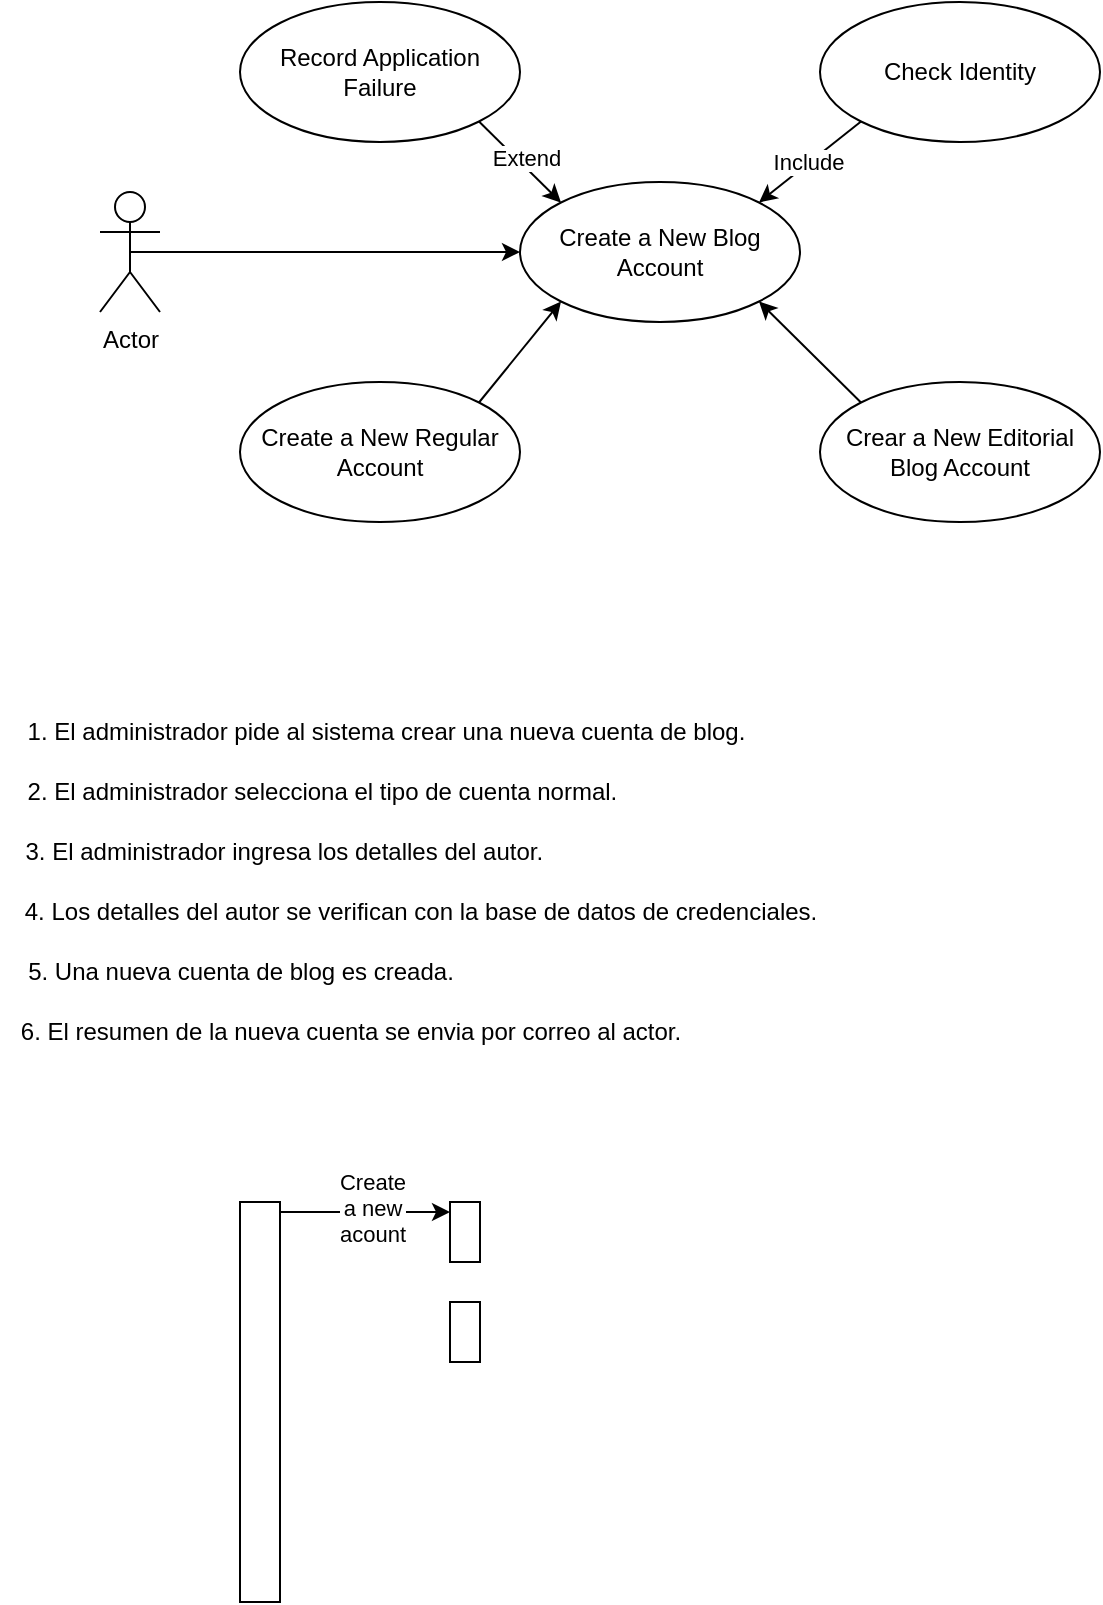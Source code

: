 <mxfile version="22.1.22" type="github">
  <diagram name="Página-1" id="1qWvVfx8WxdVZQZR35Iz">
    <mxGraphModel dx="1195" dy="663" grid="1" gridSize="10" guides="1" tooltips="1" connect="1" arrows="1" fold="1" page="1" pageScale="1" pageWidth="827" pageHeight="1169" math="0" shadow="0">
      <root>
        <mxCell id="0" />
        <mxCell id="1" parent="0" />
        <mxCell id="97puo30hhXIsJmYNwi94-14" style="edgeStyle=orthogonalEdgeStyle;rounded=0;orthogonalLoop=1;jettySize=auto;html=1;exitX=0.5;exitY=0.5;exitDx=0;exitDy=0;exitPerimeter=0;" edge="1" parent="1" source="97puo30hhXIsJmYNwi94-1" target="97puo30hhXIsJmYNwi94-4">
          <mxGeometry relative="1" as="geometry" />
        </mxCell>
        <mxCell id="97puo30hhXIsJmYNwi94-1" value="Actor" style="shape=umlActor;verticalLabelPosition=bottom;verticalAlign=top;html=1;" vertex="1" parent="1">
          <mxGeometry x="90" y="185" width="30" height="60" as="geometry" />
        </mxCell>
        <mxCell id="97puo30hhXIsJmYNwi94-7" style="rounded=0;orthogonalLoop=1;jettySize=auto;html=1;exitX=1;exitY=1;exitDx=0;exitDy=0;entryX=0;entryY=0;entryDx=0;entryDy=0;" edge="1" parent="1" source="97puo30hhXIsJmYNwi94-2" target="97puo30hhXIsJmYNwi94-4">
          <mxGeometry relative="1" as="geometry" />
        </mxCell>
        <mxCell id="97puo30hhXIsJmYNwi94-8" value="Extend" style="edgeLabel;html=1;align=center;verticalAlign=middle;resizable=0;points=[];" vertex="1" connectable="0" parent="97puo30hhXIsJmYNwi94-7">
          <mxGeometry x="0.025" y="4" relative="1" as="geometry">
            <mxPoint x="-1" as="offset" />
          </mxGeometry>
        </mxCell>
        <mxCell id="97puo30hhXIsJmYNwi94-2" value="Record Application Failure" style="ellipse;whiteSpace=wrap;html=1;" vertex="1" parent="1">
          <mxGeometry x="160" y="90" width="140" height="70" as="geometry" />
        </mxCell>
        <mxCell id="97puo30hhXIsJmYNwi94-5" style="rounded=0;orthogonalLoop=1;jettySize=auto;html=1;exitX=0;exitY=1;exitDx=0;exitDy=0;entryX=1;entryY=0;entryDx=0;entryDy=0;" edge="1" parent="1" source="97puo30hhXIsJmYNwi94-3" target="97puo30hhXIsJmYNwi94-4">
          <mxGeometry relative="1" as="geometry" />
        </mxCell>
        <mxCell id="97puo30hhXIsJmYNwi94-6" value="Include" style="edgeLabel;html=1;align=center;verticalAlign=middle;resizable=0;points=[];" vertex="1" connectable="0" parent="97puo30hhXIsJmYNwi94-5">
          <mxGeometry x="0.048" y="-1" relative="1" as="geometry">
            <mxPoint as="offset" />
          </mxGeometry>
        </mxCell>
        <mxCell id="97puo30hhXIsJmYNwi94-3" value="Check Identity" style="ellipse;whiteSpace=wrap;html=1;" vertex="1" parent="1">
          <mxGeometry x="450" y="90" width="140" height="70" as="geometry" />
        </mxCell>
        <mxCell id="97puo30hhXIsJmYNwi94-4" value="Create a New Blog Account" style="ellipse;whiteSpace=wrap;html=1;" vertex="1" parent="1">
          <mxGeometry x="300" y="180" width="140" height="70" as="geometry" />
        </mxCell>
        <mxCell id="97puo30hhXIsJmYNwi94-10" style="rounded=0;orthogonalLoop=1;jettySize=auto;html=1;exitX=1;exitY=0;exitDx=0;exitDy=0;entryX=0;entryY=1;entryDx=0;entryDy=0;" edge="1" parent="1" source="97puo30hhXIsJmYNwi94-9" target="97puo30hhXIsJmYNwi94-4">
          <mxGeometry relative="1" as="geometry" />
        </mxCell>
        <mxCell id="97puo30hhXIsJmYNwi94-9" value="Create a New Regular Account" style="ellipse;whiteSpace=wrap;html=1;" vertex="1" parent="1">
          <mxGeometry x="160" y="280" width="140" height="70" as="geometry" />
        </mxCell>
        <mxCell id="97puo30hhXIsJmYNwi94-13" style="rounded=0;orthogonalLoop=1;jettySize=auto;html=1;exitX=0;exitY=0;exitDx=0;exitDy=0;entryX=1;entryY=1;entryDx=0;entryDy=0;" edge="1" parent="1" source="97puo30hhXIsJmYNwi94-12" target="97puo30hhXIsJmYNwi94-4">
          <mxGeometry relative="1" as="geometry" />
        </mxCell>
        <mxCell id="97puo30hhXIsJmYNwi94-12" value="Crear a New Editorial Blog Account" style="ellipse;whiteSpace=wrap;html=1;" vertex="1" parent="1">
          <mxGeometry x="450" y="280" width="140" height="70" as="geometry" />
        </mxCell>
        <mxCell id="97puo30hhXIsJmYNwi94-15" value="1. El administrador pide al sistema crear una nueva cuenta de blog.&lt;span style=&quot;white-space: pre;&quot;&gt;&#x9;&lt;/span&gt;" style="text;html=1;align=center;verticalAlign=middle;resizable=0;points=[];autosize=1;strokeColor=none;fillColor=none;" vertex="1" parent="1">
          <mxGeometry x="40" y="440" width="400" height="30" as="geometry" />
        </mxCell>
        <mxCell id="97puo30hhXIsJmYNwi94-16" value="&amp;nbsp;2. El administrador selecciona el tipo de cuenta normal.&lt;span style=&quot;white-space: pre;&quot;&gt;&#x9;&lt;/span&gt;" style="text;html=1;align=center;verticalAlign=middle;resizable=0;points=[];autosize=1;strokeColor=none;fillColor=none;" vertex="1" parent="1">
          <mxGeometry x="40" y="470" width="340" height="30" as="geometry" />
        </mxCell>
        <mxCell id="97puo30hhXIsJmYNwi94-17" value="&amp;nbsp;3. El administrador ingresa los detalles del autor." style="text;html=1;align=center;verticalAlign=middle;resizable=0;points=[];autosize=1;strokeColor=none;fillColor=none;" vertex="1" parent="1">
          <mxGeometry x="40" y="500" width="280" height="30" as="geometry" />
        </mxCell>
        <mxCell id="97puo30hhXIsJmYNwi94-18" value="4. Los detalles del autor se verifican con la base de datos de credenciales." style="text;html=1;align=center;verticalAlign=middle;resizable=0;points=[];autosize=1;strokeColor=none;fillColor=none;" vertex="1" parent="1">
          <mxGeometry x="40" y="530" width="420" height="30" as="geometry" />
        </mxCell>
        <mxCell id="97puo30hhXIsJmYNwi94-19" value="5. Una nueva cuenta de blog es creada." style="text;html=1;align=center;verticalAlign=middle;resizable=0;points=[];autosize=1;strokeColor=none;fillColor=none;" vertex="1" parent="1">
          <mxGeometry x="40" y="560" width="240" height="30" as="geometry" />
        </mxCell>
        <mxCell id="97puo30hhXIsJmYNwi94-20" value="6. El resumen de la nueva cuenta se envia por correo al actor." style="text;html=1;align=center;verticalAlign=middle;resizable=0;points=[];autosize=1;strokeColor=none;fillColor=none;" vertex="1" parent="1">
          <mxGeometry x="40" y="590" width="350" height="30" as="geometry" />
        </mxCell>
        <mxCell id="97puo30hhXIsJmYNwi94-21" value="" style="html=1;points=[[0,0,0,0,5],[0,1,0,0,-5],[1,0,0,0,5],[1,1,0,0,-5]];perimeter=orthogonalPerimeter;outlineConnect=0;targetShapes=umlLifeline;portConstraint=eastwest;newEdgeStyle={&quot;curved&quot;:0,&quot;rounded&quot;:0};" vertex="1" parent="1">
          <mxGeometry x="160" y="690" width="20" height="200" as="geometry" />
        </mxCell>
        <mxCell id="97puo30hhXIsJmYNwi94-22" value="" style="html=1;points=[[0,0,0,0,5],[0,1,0,0,-5],[1,0,0,0,5],[1,1,0,0,-5]];perimeter=orthogonalPerimeter;outlineConnect=0;targetShapes=umlLifeline;portConstraint=eastwest;newEdgeStyle={&quot;curved&quot;:0,&quot;rounded&quot;:0};" vertex="1" parent="1">
          <mxGeometry x="265" y="690" width="15" height="30" as="geometry" />
        </mxCell>
        <mxCell id="97puo30hhXIsJmYNwi94-23" value="" style="html=1;points=[[0,0,0,0,5],[0,1,0,0,-5],[1,0,0,0,5],[1,1,0,0,-5]];perimeter=orthogonalPerimeter;outlineConnect=0;targetShapes=umlLifeline;portConstraint=eastwest;newEdgeStyle={&quot;curved&quot;:0,&quot;rounded&quot;:0};" vertex="1" parent="1">
          <mxGeometry x="265" y="740" width="15" height="30" as="geometry" />
        </mxCell>
        <mxCell id="97puo30hhXIsJmYNwi94-25" style="edgeStyle=orthogonalEdgeStyle;rounded=0;orthogonalLoop=1;jettySize=auto;html=1;curved=0;exitX=1;exitY=0;exitDx=0;exitDy=5;exitPerimeter=0;entryX=0;entryY=0;entryDx=0;entryDy=5;entryPerimeter=0;" edge="1" parent="1" source="97puo30hhXIsJmYNwi94-21" target="97puo30hhXIsJmYNwi94-22">
          <mxGeometry relative="1" as="geometry" />
        </mxCell>
        <mxCell id="97puo30hhXIsJmYNwi94-26" value="&lt;div&gt;Create&lt;/div&gt;&lt;div&gt;a new&lt;/div&gt;&lt;div&gt;acount&lt;br&gt;&lt;/div&gt;" style="edgeLabel;html=1;align=center;verticalAlign=middle;resizable=0;points=[];" vertex="1" connectable="0" parent="97puo30hhXIsJmYNwi94-25">
          <mxGeometry x="0.078" y="2" relative="1" as="geometry">
            <mxPoint as="offset" />
          </mxGeometry>
        </mxCell>
      </root>
    </mxGraphModel>
  </diagram>
</mxfile>
